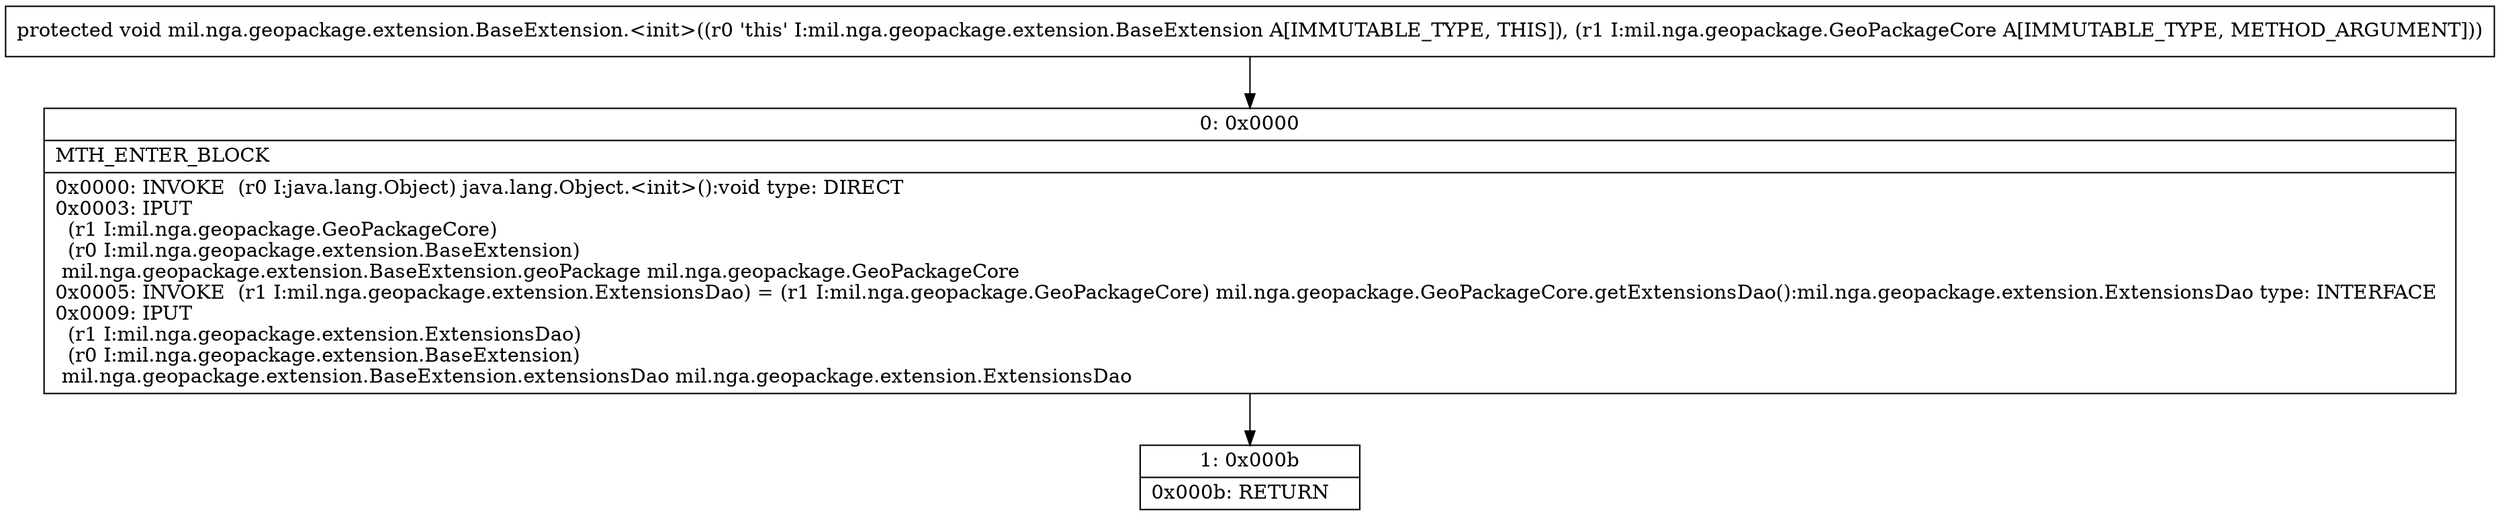 digraph "CFG formil.nga.geopackage.extension.BaseExtension.\<init\>(Lmil\/nga\/geopackage\/GeoPackageCore;)V" {
Node_0 [shape=record,label="{0\:\ 0x0000|MTH_ENTER_BLOCK\l|0x0000: INVOKE  (r0 I:java.lang.Object) java.lang.Object.\<init\>():void type: DIRECT \l0x0003: IPUT  \l  (r1 I:mil.nga.geopackage.GeoPackageCore)\l  (r0 I:mil.nga.geopackage.extension.BaseExtension)\l mil.nga.geopackage.extension.BaseExtension.geoPackage mil.nga.geopackage.GeoPackageCore \l0x0005: INVOKE  (r1 I:mil.nga.geopackage.extension.ExtensionsDao) = (r1 I:mil.nga.geopackage.GeoPackageCore) mil.nga.geopackage.GeoPackageCore.getExtensionsDao():mil.nga.geopackage.extension.ExtensionsDao type: INTERFACE \l0x0009: IPUT  \l  (r1 I:mil.nga.geopackage.extension.ExtensionsDao)\l  (r0 I:mil.nga.geopackage.extension.BaseExtension)\l mil.nga.geopackage.extension.BaseExtension.extensionsDao mil.nga.geopackage.extension.ExtensionsDao \l}"];
Node_1 [shape=record,label="{1\:\ 0x000b|0x000b: RETURN   \l}"];
MethodNode[shape=record,label="{protected void mil.nga.geopackage.extension.BaseExtension.\<init\>((r0 'this' I:mil.nga.geopackage.extension.BaseExtension A[IMMUTABLE_TYPE, THIS]), (r1 I:mil.nga.geopackage.GeoPackageCore A[IMMUTABLE_TYPE, METHOD_ARGUMENT])) }"];
MethodNode -> Node_0;
Node_0 -> Node_1;
}

